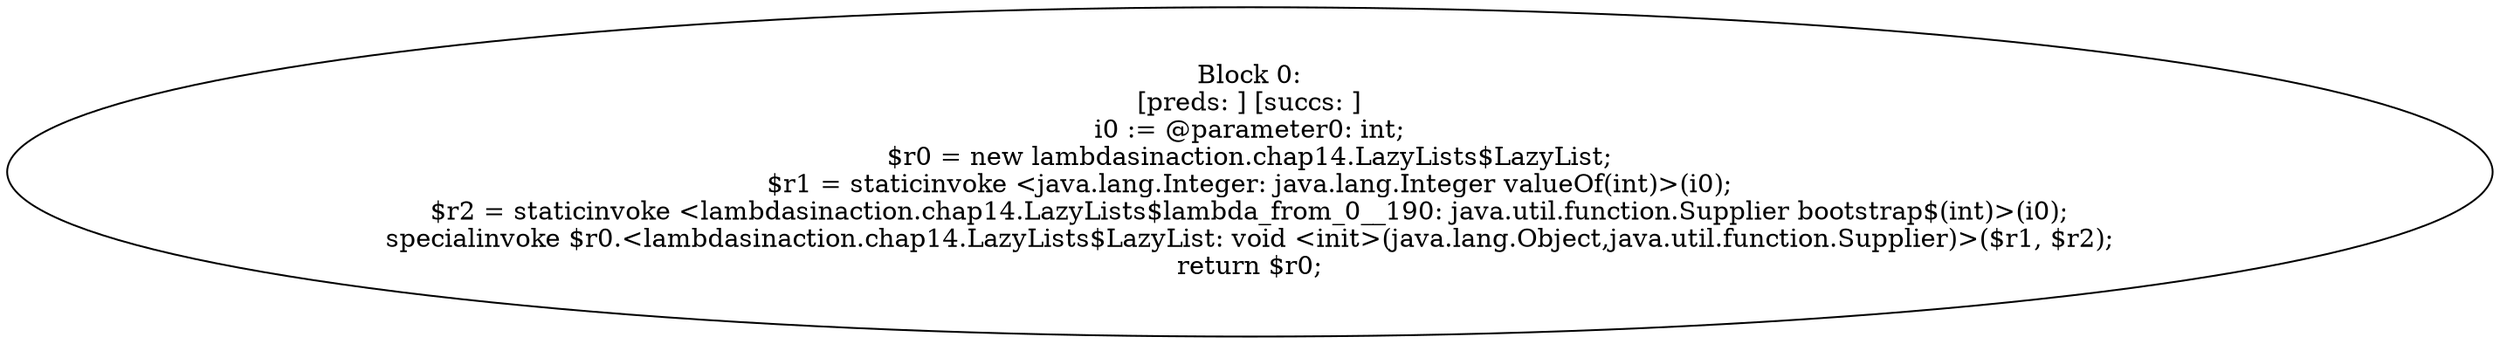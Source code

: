 digraph "unitGraph" {
    "Block 0:
[preds: ] [succs: ]
i0 := @parameter0: int;
$r0 = new lambdasinaction.chap14.LazyLists$LazyList;
$r1 = staticinvoke <java.lang.Integer: java.lang.Integer valueOf(int)>(i0);
$r2 = staticinvoke <lambdasinaction.chap14.LazyLists$lambda_from_0__190: java.util.function.Supplier bootstrap$(int)>(i0);
specialinvoke $r0.<lambdasinaction.chap14.LazyLists$LazyList: void <init>(java.lang.Object,java.util.function.Supplier)>($r1, $r2);
return $r0;
"
}
